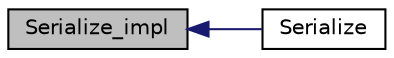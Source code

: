 digraph "Serialize_impl"
{
  edge [fontname="Helvetica",fontsize="10",labelfontname="Helvetica",labelfontsize="10"];
  node [fontname="Helvetica",fontsize="10",shape=record];
  rankdir="LR";
  Node245 [label="Serialize_impl",height=0.2,width=0.4,color="black", fillcolor="grey75", style="filled", fontcolor="black"];
  Node245 -> Node246 [dir="back",color="midnightblue",fontsize="10",style="solid",fontname="Helvetica"];
  Node246 [label="Serialize",height=0.2,width=0.4,color="black", fillcolor="white", style="filled",URL="$serialize_8h.html#a0d1c9a136a2cc812c3080bd65a20f63c"];
}
